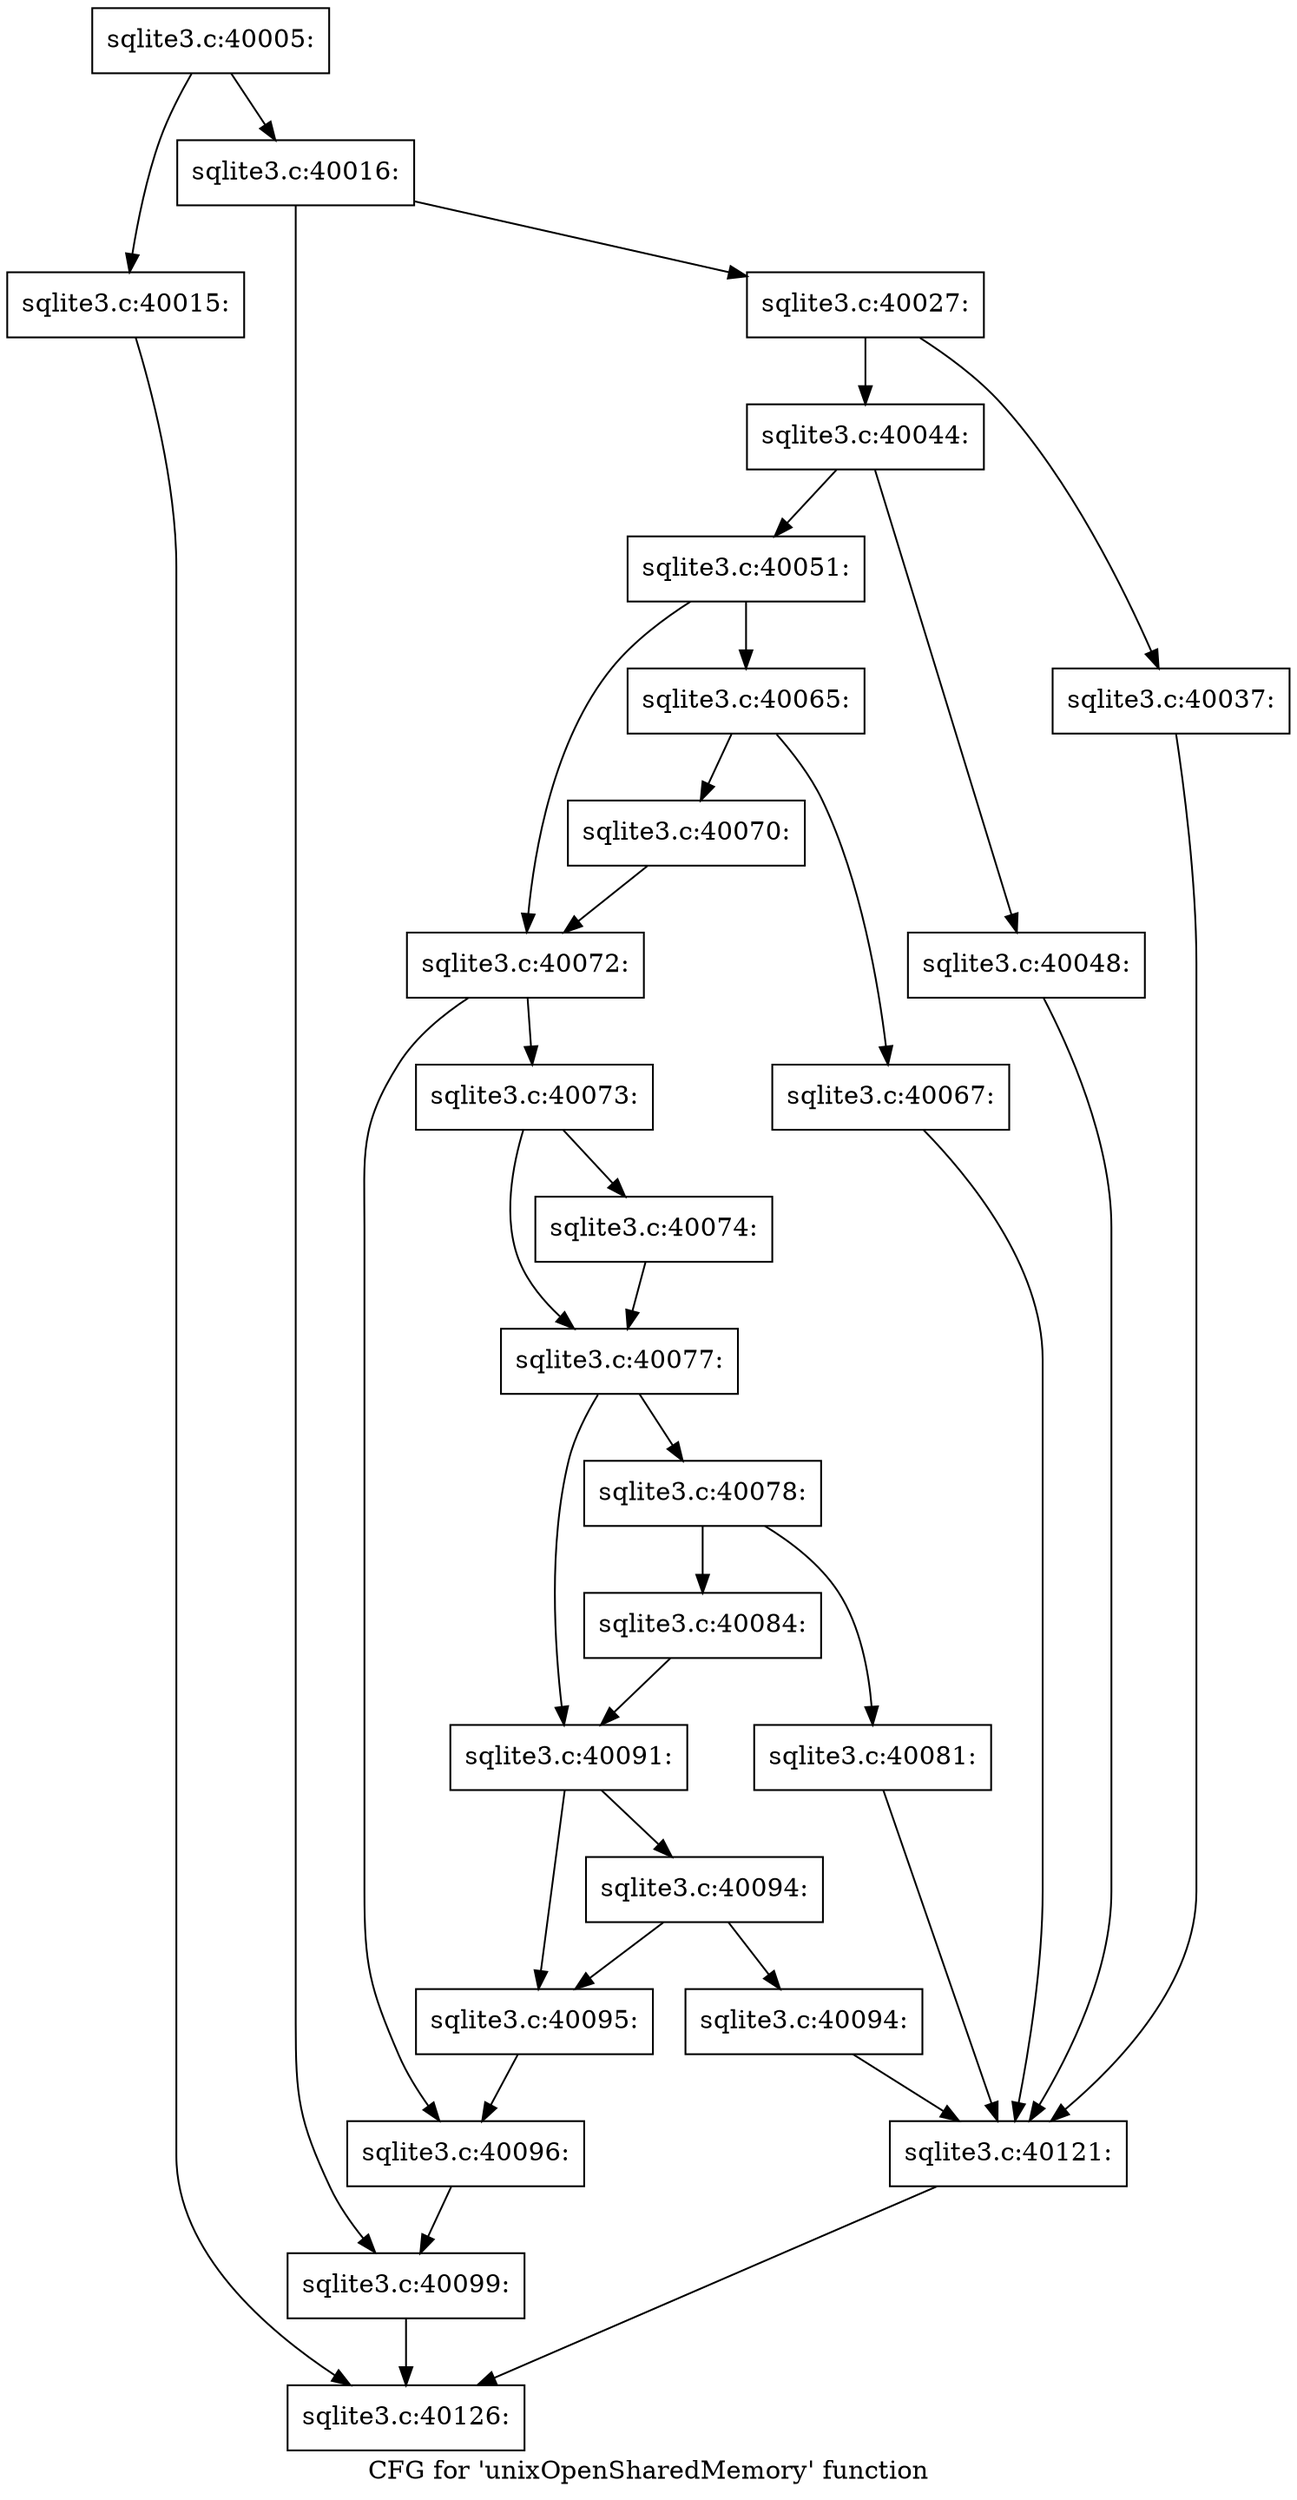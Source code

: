 digraph "CFG for 'unixOpenSharedMemory' function" {
	label="CFG for 'unixOpenSharedMemory' function";

	Node0x55c0f710b600 [shape=record,label="{sqlite3.c:40005:}"];
	Node0x55c0f710b600 -> Node0x55c0f711db50;
	Node0x55c0f710b600 -> Node0x55c0f711dba0;
	Node0x55c0f711db50 [shape=record,label="{sqlite3.c:40015:}"];
	Node0x55c0f711db50 -> Node0x55c0f710b780;
	Node0x55c0f711dba0 [shape=record,label="{sqlite3.c:40016:}"];
	Node0x55c0f711dba0 -> Node0x55c0f711e9f0;
	Node0x55c0f711dba0 -> Node0x55c0f711ea40;
	Node0x55c0f711e9f0 [shape=record,label="{sqlite3.c:40027:}"];
	Node0x55c0f711e9f0 -> Node0x55c0f711f650;
	Node0x55c0f711e9f0 -> Node0x55c0f711f6a0;
	Node0x55c0f711f650 [shape=record,label="{sqlite3.c:40037:}"];
	Node0x55c0f711f650 -> Node0x55c0f7120630;
	Node0x55c0f711f6a0 [shape=record,label="{sqlite3.c:40044:}"];
	Node0x55c0f711f6a0 -> Node0x55c0f71210a0;
	Node0x55c0f711f6a0 -> Node0x55c0f71210f0;
	Node0x55c0f71210a0 [shape=record,label="{sqlite3.c:40048:}"];
	Node0x55c0f71210a0 -> Node0x55c0f7120630;
	Node0x55c0f71210f0 [shape=record,label="{sqlite3.c:40051:}"];
	Node0x55c0f71210f0 -> Node0x55c0f71230a0;
	Node0x55c0f71210f0 -> Node0x55c0f71230f0;
	Node0x55c0f71230a0 [shape=record,label="{sqlite3.c:40065:}"];
	Node0x55c0f71230a0 -> Node0x55c0f71237b0;
	Node0x55c0f71230a0 -> Node0x55c0f7123800;
	Node0x55c0f71237b0 [shape=record,label="{sqlite3.c:40067:}"];
	Node0x55c0f71237b0 -> Node0x55c0f7120630;
	Node0x55c0f7123800 [shape=record,label="{sqlite3.c:40070:}"];
	Node0x55c0f7123800 -> Node0x55c0f71230f0;
	Node0x55c0f71230f0 [shape=record,label="{sqlite3.c:40072:}"];
	Node0x55c0f71230f0 -> Node0x55c0f7124050;
	Node0x55c0f71230f0 -> Node0x55c0f71240a0;
	Node0x55c0f7124050 [shape=record,label="{sqlite3.c:40073:}"];
	Node0x55c0f7124050 -> Node0x55c0f7124680;
	Node0x55c0f7124050 -> Node0x55c0f71246d0;
	Node0x55c0f7124680 [shape=record,label="{sqlite3.c:40074:}"];
	Node0x55c0f7124680 -> Node0x55c0f71246d0;
	Node0x55c0f71246d0 [shape=record,label="{sqlite3.c:40077:}"];
	Node0x55c0f71246d0 -> Node0x55c0f7125740;
	Node0x55c0f71246d0 -> Node0x55c0f7125790;
	Node0x55c0f7125740 [shape=record,label="{sqlite3.c:40078:}"];
	Node0x55c0f7125740 -> Node0x55c0f71263d0;
	Node0x55c0f7125740 -> Node0x55c0f7126420;
	Node0x55c0f71263d0 [shape=record,label="{sqlite3.c:40081:}"];
	Node0x55c0f71263d0 -> Node0x55c0f7120630;
	Node0x55c0f7126420 [shape=record,label="{sqlite3.c:40084:}"];
	Node0x55c0f7126420 -> Node0x55c0f7125790;
	Node0x55c0f7125790 [shape=record,label="{sqlite3.c:40091:}"];
	Node0x55c0f7125790 -> Node0x55c0f7127f30;
	Node0x55c0f7125790 -> Node0x55c0f71277e0;
	Node0x55c0f7127f30 [shape=record,label="{sqlite3.c:40094:}"];
	Node0x55c0f7127f30 -> Node0x55c0f56fe540;
	Node0x55c0f7127f30 -> Node0x55c0f71277e0;
	Node0x55c0f56fe540 [shape=record,label="{sqlite3.c:40094:}"];
	Node0x55c0f56fe540 -> Node0x55c0f7120630;
	Node0x55c0f71277e0 [shape=record,label="{sqlite3.c:40095:}"];
	Node0x55c0f71277e0 -> Node0x55c0f71240a0;
	Node0x55c0f71240a0 [shape=record,label="{sqlite3.c:40096:}"];
	Node0x55c0f71240a0 -> Node0x55c0f711ea40;
	Node0x55c0f711ea40 [shape=record,label="{sqlite3.c:40099:}"];
	Node0x55c0f711ea40 -> Node0x55c0f710b780;
	Node0x55c0f7120630 [shape=record,label="{sqlite3.c:40121:}"];
	Node0x55c0f7120630 -> Node0x55c0f710b780;
	Node0x55c0f710b780 [shape=record,label="{sqlite3.c:40126:}"];
}
